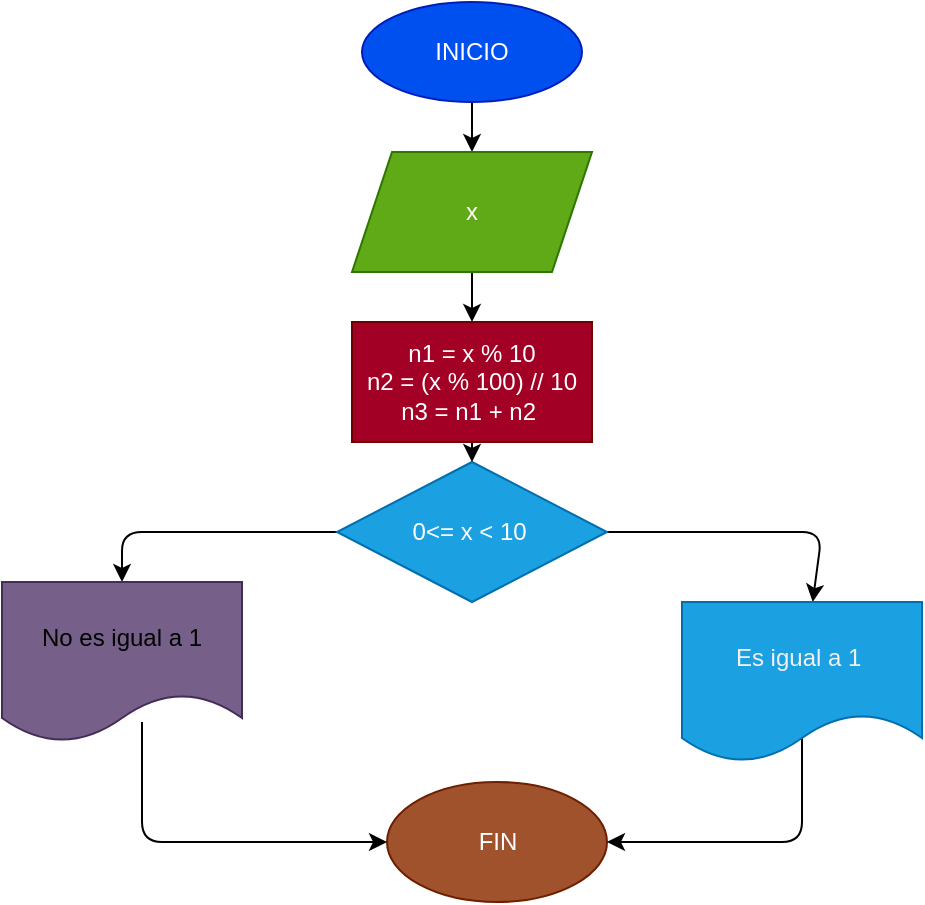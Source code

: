 <mxfile>
    <diagram id="zXjM06X0kpRxKFufLUHm" name="Página-1">
        <mxGraphModel dx="558" dy="470" grid="1" gridSize="10" guides="1" tooltips="1" connect="1" arrows="1" fold="1" page="1" pageScale="1" pageWidth="827" pageHeight="1169" math="0" shadow="0">
            <root>
                <mxCell id="0"/>
                <mxCell id="1" parent="0"/>
                <mxCell id="6" value="" style="edgeStyle=none;html=1;" edge="1" parent="1" source="2" target="5">
                    <mxGeometry relative="1" as="geometry"/>
                </mxCell>
                <mxCell id="2" value="INICIO" style="ellipse;whiteSpace=wrap;html=1;fillColor=#0050ef;fontColor=#ffffff;strokeColor=#001DBC;" vertex="1" parent="1">
                    <mxGeometry x="220" y="480" width="110" height="50" as="geometry"/>
                </mxCell>
                <mxCell id="17" value="" style="edgeStyle=none;html=1;" edge="1" parent="1" source="5" target="16">
                    <mxGeometry relative="1" as="geometry"/>
                </mxCell>
                <mxCell id="5" value="x" style="shape=parallelogram;perimeter=parallelogramPerimeter;whiteSpace=wrap;html=1;fixedSize=1;fillColor=#60a917;fontColor=#ffffff;strokeColor=#2D7600;" vertex="1" parent="1">
                    <mxGeometry x="215" y="555" width="120" height="60" as="geometry"/>
                </mxCell>
                <mxCell id="25" value="" style="edgeStyle=none;html=1;" edge="1" parent="1" source="7" target="24">
                    <mxGeometry relative="1" as="geometry">
                        <Array as="points">
                            <mxPoint x="100" y="745"/>
                        </Array>
                    </mxGeometry>
                </mxCell>
                <mxCell id="27" value="" style="edgeStyle=none;html=1;" edge="1" parent="1" source="7" target="26">
                    <mxGeometry relative="1" as="geometry">
                        <Array as="points">
                            <mxPoint x="450" y="745"/>
                        </Array>
                    </mxGeometry>
                </mxCell>
                <mxCell id="7" value="0&amp;lt;= x &amp;lt; 10&amp;nbsp;" style="rhombus;whiteSpace=wrap;html=1;fillColor=#1ba1e2;fontColor=#ffffff;strokeColor=#006EAF;" vertex="1" parent="1">
                    <mxGeometry x="207.5" y="710" width="135" height="70" as="geometry"/>
                </mxCell>
                <mxCell id="13" value="FIN" style="ellipse;whiteSpace=wrap;html=1;fillColor=#a0522d;fontColor=#ffffff;strokeColor=#6D1F00;" vertex="1" parent="1">
                    <mxGeometry x="232.5" y="870" width="110" height="60" as="geometry"/>
                </mxCell>
                <mxCell id="14" value="" style="endArrow=classic;html=1;entryX=1;entryY=0.5;entryDx=0;entryDy=0;exitX=0.5;exitY=1;exitDx=0;exitDy=0;" edge="1" parent="1" target="13">
                    <mxGeometry width="50" height="50" relative="1" as="geometry">
                        <mxPoint x="440" y="840" as="sourcePoint"/>
                        <mxPoint x="310" y="820" as="targetPoint"/>
                        <Array as="points">
                            <mxPoint x="440" y="900"/>
                        </Array>
                    </mxGeometry>
                </mxCell>
                <mxCell id="18" value="" style="edgeStyle=none;html=1;" edge="1" parent="1" source="16" target="7">
                    <mxGeometry relative="1" as="geometry"/>
                </mxCell>
                <mxCell id="16" value="n1 = x % 10&lt;br&gt;n2 = (x % 100) // 10&lt;br&gt;n3 = n1 + n2&amp;nbsp;" style="whiteSpace=wrap;html=1;fillColor=#a20025;fontColor=#ffffff;strokeColor=#6F0000;" vertex="1" parent="1">
                    <mxGeometry x="215" y="640" width="120" height="60" as="geometry"/>
                </mxCell>
                <mxCell id="22" value="" style="endArrow=classic;html=1;exitX=0.5;exitY=1;exitDx=0;exitDy=0;entryX=0;entryY=0.5;entryDx=0;entryDy=0;" edge="1" parent="1" target="13">
                    <mxGeometry width="50" height="50" relative="1" as="geometry">
                        <mxPoint x="110" y="840" as="sourcePoint"/>
                        <mxPoint x="290" y="800" as="targetPoint"/>
                        <Array as="points">
                            <mxPoint x="110" y="900"/>
                        </Array>
                    </mxGeometry>
                </mxCell>
                <mxCell id="24" value="&lt;span style=&quot;color: rgb(0 , 0 , 0)&quot;&gt;No es igual a 1&lt;/span&gt;" style="shape=document;whiteSpace=wrap;html=1;boundedLbl=1;fillColor=#76608a;strokeColor=#432D57;fontColor=#ffffff;" vertex="1" parent="1">
                    <mxGeometry x="40" y="770" width="120" height="80" as="geometry"/>
                </mxCell>
                <mxCell id="26" value="&lt;span style=&quot;color: rgb(240 , 240 , 240)&quot;&gt;Es igual a 1&amp;nbsp;&lt;/span&gt;" style="shape=document;whiteSpace=wrap;html=1;boundedLbl=1;fillColor=#1ba1e2;strokeColor=#006EAF;fontColor=#ffffff;" vertex="1" parent="1">
                    <mxGeometry x="380" y="780" width="120" height="80" as="geometry"/>
                </mxCell>
            </root>
        </mxGraphModel>
    </diagram>
</mxfile>